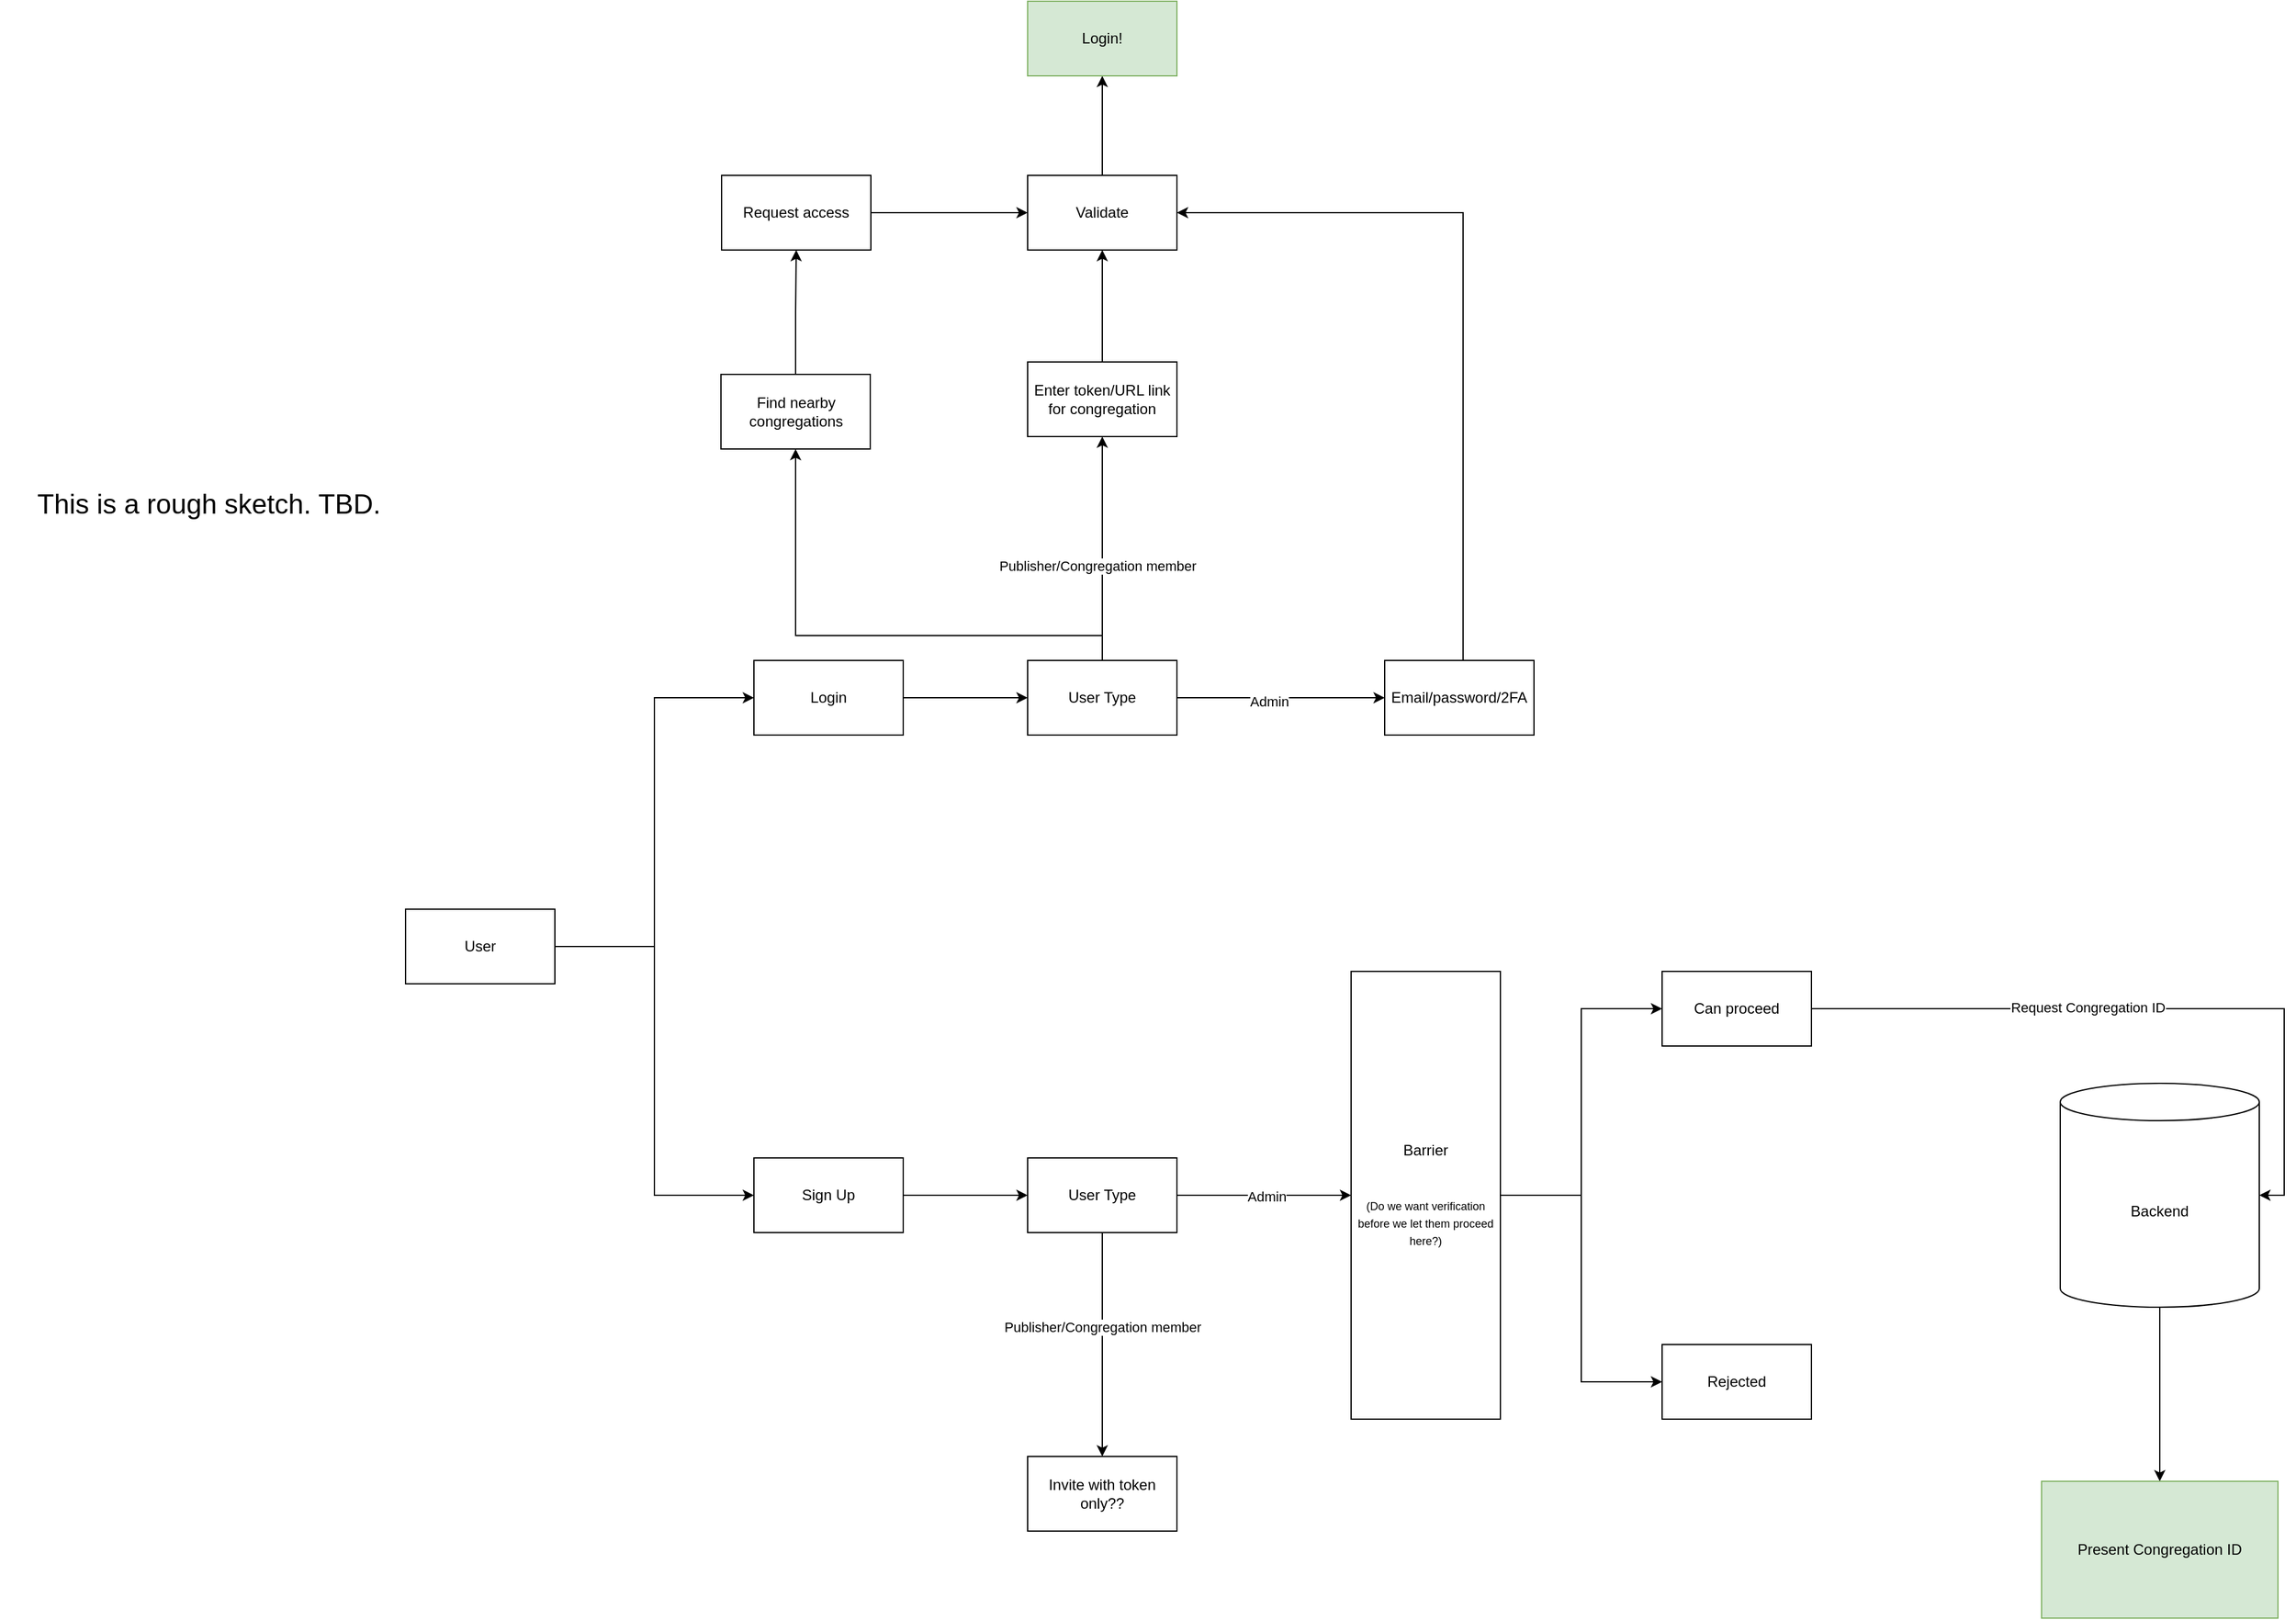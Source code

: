 <mxfile version="21.8.0" type="github">
  <diagram name="User signup flow" id="o2GrZaCjWQQd2fSFEVUN">
    <mxGraphModel dx="3587" dy="2925" grid="1" gridSize="10" guides="1" tooltips="1" connect="1" arrows="1" fold="1" page="1" pageScale="1" pageWidth="827" pageHeight="1169" math="0" shadow="0">
      <root>
        <mxCell id="0" />
        <mxCell id="1" parent="0" />
        <mxCell id="fBh_FYKIKYjijbqq-Vlf-8" style="edgeStyle=orthogonalEdgeStyle;rounded=0;orthogonalLoop=1;jettySize=auto;html=1;entryX=0;entryY=0.5;entryDx=0;entryDy=0;" parent="1" source="fBh_FYKIKYjijbqq-Vlf-2" target="fBh_FYKIKYjijbqq-Vlf-4" edge="1">
          <mxGeometry relative="1" as="geometry" />
        </mxCell>
        <mxCell id="fBh_FYKIKYjijbqq-Vlf-9" style="edgeStyle=orthogonalEdgeStyle;rounded=0;orthogonalLoop=1;jettySize=auto;html=1;entryX=0;entryY=0.5;entryDx=0;entryDy=0;" parent="1" source="fBh_FYKIKYjijbqq-Vlf-2" target="fBh_FYKIKYjijbqq-Vlf-5" edge="1">
          <mxGeometry relative="1" as="geometry" />
        </mxCell>
        <mxCell id="fBh_FYKIKYjijbqq-Vlf-2" value="User" style="rounded=0;whiteSpace=wrap;html=1;" parent="1" vertex="1">
          <mxGeometry x="40" y="370" width="120" height="60" as="geometry" />
        </mxCell>
        <mxCell id="fBh_FYKIKYjijbqq-Vlf-3" value="&lt;font style=&quot;font-size: 22px;&quot;&gt;This is a rough sketch. TBD.&lt;/font&gt;" style="text;html=1;strokeColor=none;fillColor=none;align=center;verticalAlign=middle;whiteSpace=wrap;rounded=0;" parent="1" vertex="1">
          <mxGeometry x="-286" y="-20" width="336" height="130" as="geometry" />
        </mxCell>
        <mxCell id="fBh_FYKIKYjijbqq-Vlf-46" value="" style="edgeStyle=orthogonalEdgeStyle;rounded=0;orthogonalLoop=1;jettySize=auto;html=1;entryX=0;entryY=0.5;entryDx=0;entryDy=0;" parent="1" source="fBh_FYKIKYjijbqq-Vlf-4" target="fBh_FYKIKYjijbqq-Vlf-47" edge="1">
          <mxGeometry relative="1" as="geometry">
            <mxPoint x="480" y="250" as="targetPoint" />
          </mxGeometry>
        </mxCell>
        <mxCell id="fBh_FYKIKYjijbqq-Vlf-4" value="Login" style="rounded=0;whiteSpace=wrap;html=1;" parent="1" vertex="1">
          <mxGeometry x="320" y="170" width="120" height="60" as="geometry" />
        </mxCell>
        <mxCell id="fBh_FYKIKYjijbqq-Vlf-19" style="edgeStyle=orthogonalEdgeStyle;rounded=0;orthogonalLoop=1;jettySize=auto;html=1;entryX=0;entryY=0.5;entryDx=0;entryDy=0;" parent="1" source="fBh_FYKIKYjijbqq-Vlf-5" target="fBh_FYKIKYjijbqq-Vlf-16" edge="1">
          <mxGeometry relative="1" as="geometry" />
        </mxCell>
        <mxCell id="fBh_FYKIKYjijbqq-Vlf-5" value="Sign Up" style="rounded=0;whiteSpace=wrap;html=1;" parent="1" vertex="1">
          <mxGeometry x="320" y="570" width="120" height="60" as="geometry" />
        </mxCell>
        <mxCell id="fBh_FYKIKYjijbqq-Vlf-14" value="Invite with token only??" style="rounded=0;whiteSpace=wrap;html=1;" parent="1" vertex="1">
          <mxGeometry x="540" y="810" width="120" height="60" as="geometry" />
        </mxCell>
        <mxCell id="fBh_FYKIKYjijbqq-Vlf-17" style="edgeStyle=orthogonalEdgeStyle;rounded=0;orthogonalLoop=1;jettySize=auto;html=1;entryX=0.5;entryY=0;entryDx=0;entryDy=0;" parent="1" source="fBh_FYKIKYjijbqq-Vlf-16" target="fBh_FYKIKYjijbqq-Vlf-14" edge="1">
          <mxGeometry relative="1" as="geometry" />
        </mxCell>
        <mxCell id="fBh_FYKIKYjijbqq-Vlf-18" value="Publisher/Congregation member" style="edgeLabel;html=1;align=center;verticalAlign=middle;resizable=0;points=[];" parent="fBh_FYKIKYjijbqq-Vlf-17" vertex="1" connectable="0">
          <mxGeometry x="-0.16" relative="1" as="geometry">
            <mxPoint as="offset" />
          </mxGeometry>
        </mxCell>
        <mxCell id="fBh_FYKIKYjijbqq-Vlf-21" value="" style="edgeStyle=orthogonalEdgeStyle;rounded=0;orthogonalLoop=1;jettySize=auto;html=1;" parent="1" source="fBh_FYKIKYjijbqq-Vlf-16" target="fBh_FYKIKYjijbqq-Vlf-20" edge="1">
          <mxGeometry relative="1" as="geometry" />
        </mxCell>
        <mxCell id="fBh_FYKIKYjijbqq-Vlf-22" value="Admin" style="edgeLabel;html=1;align=center;verticalAlign=middle;resizable=0;points=[];" parent="fBh_FYKIKYjijbqq-Vlf-21" vertex="1" connectable="0">
          <mxGeometry x="0.025" y="-1" relative="1" as="geometry">
            <mxPoint as="offset" />
          </mxGeometry>
        </mxCell>
        <mxCell id="fBh_FYKIKYjijbqq-Vlf-16" value="User Type" style="rounded=0;whiteSpace=wrap;html=1;" parent="1" vertex="1">
          <mxGeometry x="540" y="570" width="120" height="60" as="geometry" />
        </mxCell>
        <mxCell id="fBh_FYKIKYjijbqq-Vlf-24" value="" style="edgeStyle=orthogonalEdgeStyle;rounded=0;orthogonalLoop=1;jettySize=auto;html=1;" parent="1" source="fBh_FYKIKYjijbqq-Vlf-20" target="fBh_FYKIKYjijbqq-Vlf-23" edge="1">
          <mxGeometry relative="1" as="geometry" />
        </mxCell>
        <mxCell id="fBh_FYKIKYjijbqq-Vlf-35" value="" style="edgeStyle=orthogonalEdgeStyle;rounded=0;orthogonalLoop=1;jettySize=auto;html=1;" parent="1" source="fBh_FYKIKYjijbqq-Vlf-20" target="fBh_FYKIKYjijbqq-Vlf-34" edge="1">
          <mxGeometry relative="1" as="geometry" />
        </mxCell>
        <mxCell id="fBh_FYKIKYjijbqq-Vlf-20" value="Barrier&lt;br&gt;&lt;br&gt;&lt;br&gt;&lt;font style=&quot;font-size: 9px;&quot;&gt;(Do we want verification before we let them proceed here?)&lt;/font&gt;" style="rounded=0;whiteSpace=wrap;html=1;" parent="1" vertex="1">
          <mxGeometry x="800" y="420" width="120" height="360" as="geometry" />
        </mxCell>
        <mxCell id="fBh_FYKIKYjijbqq-Vlf-30" style="edgeStyle=orthogonalEdgeStyle;rounded=0;orthogonalLoop=1;jettySize=auto;html=1;entryX=1;entryY=0.5;entryDx=0;entryDy=0;entryPerimeter=0;" parent="1" source="fBh_FYKIKYjijbqq-Vlf-23" target="fBh_FYKIKYjijbqq-Vlf-27" edge="1">
          <mxGeometry relative="1" as="geometry">
            <mxPoint x="960" y="1280" as="targetPoint" />
          </mxGeometry>
        </mxCell>
        <mxCell id="fBh_FYKIKYjijbqq-Vlf-32" value="Request Congregation ID" style="edgeLabel;html=1;align=center;verticalAlign=middle;resizable=0;points=[];" parent="fBh_FYKIKYjijbqq-Vlf-30" vertex="1" connectable="0">
          <mxGeometry x="-0.193" y="1" relative="1" as="geometry">
            <mxPoint as="offset" />
          </mxGeometry>
        </mxCell>
        <mxCell id="fBh_FYKIKYjijbqq-Vlf-23" value="Can proceed" style="rounded=0;whiteSpace=wrap;html=1;" parent="1" vertex="1">
          <mxGeometry x="1050" y="420" width="120" height="60" as="geometry" />
        </mxCell>
        <mxCell id="fBh_FYKIKYjijbqq-Vlf-44" value="" style="edgeStyle=orthogonalEdgeStyle;rounded=0;orthogonalLoop=1;jettySize=auto;html=1;" parent="1" source="fBh_FYKIKYjijbqq-Vlf-27" target="fBh_FYKIKYjijbqq-Vlf-43" edge="1">
          <mxGeometry relative="1" as="geometry" />
        </mxCell>
        <mxCell id="fBh_FYKIKYjijbqq-Vlf-27" value="Backend" style="shape=cylinder3;whiteSpace=wrap;html=1;boundedLbl=1;backgroundOutline=1;size=15;" parent="1" vertex="1">
          <mxGeometry x="1370" y="510" width="160" height="180" as="geometry" />
        </mxCell>
        <mxCell id="fBh_FYKIKYjijbqq-Vlf-34" value="Rejected" style="whiteSpace=wrap;html=1;rounded=0;" parent="1" vertex="1">
          <mxGeometry x="1050" y="720" width="120" height="60" as="geometry" />
        </mxCell>
        <mxCell id="fBh_FYKIKYjijbqq-Vlf-43" value="Present Congregation ID" style="whiteSpace=wrap;html=1;fillColor=#d5e8d4;strokeColor=#82b366;" parent="1" vertex="1">
          <mxGeometry x="1355" y="830" width="190" height="110" as="geometry" />
        </mxCell>
        <mxCell id="fBh_FYKIKYjijbqq-Vlf-49" value="" style="edgeStyle=orthogonalEdgeStyle;rounded=0;orthogonalLoop=1;jettySize=auto;html=1;" parent="1" source="fBh_FYKIKYjijbqq-Vlf-47" target="fBh_FYKIKYjijbqq-Vlf-48" edge="1">
          <mxGeometry relative="1" as="geometry" />
        </mxCell>
        <mxCell id="fBh_FYKIKYjijbqq-Vlf-50" value="Publisher/Congregation member" style="edgeLabel;html=1;align=center;verticalAlign=middle;resizable=0;points=[];" parent="fBh_FYKIKYjijbqq-Vlf-49" vertex="1" connectable="0">
          <mxGeometry x="-0.154" y="4" relative="1" as="geometry">
            <mxPoint as="offset" />
          </mxGeometry>
        </mxCell>
        <mxCell id="fBh_FYKIKYjijbqq-Vlf-56" value="" style="edgeStyle=orthogonalEdgeStyle;rounded=0;orthogonalLoop=1;jettySize=auto;html=1;" parent="1" source="fBh_FYKIKYjijbqq-Vlf-47" target="fBh_FYKIKYjijbqq-Vlf-55" edge="1">
          <mxGeometry relative="1" as="geometry" />
        </mxCell>
        <mxCell id="fBh_FYKIKYjijbqq-Vlf-58" value="Admin" style="edgeLabel;html=1;align=center;verticalAlign=middle;resizable=0;points=[];" parent="fBh_FYKIKYjijbqq-Vlf-56" vertex="1" connectable="0">
          <mxGeometry x="-0.114" y="-3" relative="1" as="geometry">
            <mxPoint as="offset" />
          </mxGeometry>
        </mxCell>
        <mxCell id="NmP0XAZTdI7223ewp8VS-2" style="edgeStyle=orthogonalEdgeStyle;rounded=0;orthogonalLoop=1;jettySize=auto;html=1;entryX=0.5;entryY=1;entryDx=0;entryDy=0;" edge="1" parent="1" source="fBh_FYKIKYjijbqq-Vlf-47" target="NmP0XAZTdI7223ewp8VS-1">
          <mxGeometry relative="1" as="geometry">
            <Array as="points">
              <mxPoint x="600" y="150" />
              <mxPoint x="353" y="150" />
            </Array>
          </mxGeometry>
        </mxCell>
        <mxCell id="fBh_FYKIKYjijbqq-Vlf-47" value="User Type" style="rounded=0;whiteSpace=wrap;html=1;" parent="1" vertex="1">
          <mxGeometry x="540" y="170" width="120" height="60" as="geometry" />
        </mxCell>
        <mxCell id="fBh_FYKIKYjijbqq-Vlf-52" value="" style="edgeStyle=orthogonalEdgeStyle;rounded=0;orthogonalLoop=1;jettySize=auto;html=1;" parent="1" source="fBh_FYKIKYjijbqq-Vlf-48" target="fBh_FYKIKYjijbqq-Vlf-51" edge="1">
          <mxGeometry relative="1" as="geometry" />
        </mxCell>
        <mxCell id="fBh_FYKIKYjijbqq-Vlf-48" value="Enter token/URL link for congregation" style="rounded=0;whiteSpace=wrap;html=1;" parent="1" vertex="1">
          <mxGeometry x="540" y="-70" width="120" height="60" as="geometry" />
        </mxCell>
        <mxCell id="fBh_FYKIKYjijbqq-Vlf-54" value="" style="edgeStyle=orthogonalEdgeStyle;rounded=0;orthogonalLoop=1;jettySize=auto;html=1;" parent="1" source="fBh_FYKIKYjijbqq-Vlf-51" target="fBh_FYKIKYjijbqq-Vlf-53" edge="1">
          <mxGeometry relative="1" as="geometry" />
        </mxCell>
        <mxCell id="fBh_FYKIKYjijbqq-Vlf-51" value="Validate" style="rounded=0;whiteSpace=wrap;html=1;" parent="1" vertex="1">
          <mxGeometry x="540" y="-220" width="120" height="60" as="geometry" />
        </mxCell>
        <mxCell id="fBh_FYKIKYjijbqq-Vlf-53" value="Login!" style="rounded=0;whiteSpace=wrap;html=1;fillColor=#d5e8d4;strokeColor=#82b366;" parent="1" vertex="1">
          <mxGeometry x="540" y="-360" width="120" height="60" as="geometry" />
        </mxCell>
        <mxCell id="fBh_FYKIKYjijbqq-Vlf-63" style="edgeStyle=orthogonalEdgeStyle;rounded=0;orthogonalLoop=1;jettySize=auto;html=1;entryX=1;entryY=0.5;entryDx=0;entryDy=0;" parent="1" source="fBh_FYKIKYjijbqq-Vlf-55" target="fBh_FYKIKYjijbqq-Vlf-51" edge="1">
          <mxGeometry relative="1" as="geometry">
            <Array as="points">
              <mxPoint x="890" y="-190" />
            </Array>
          </mxGeometry>
        </mxCell>
        <mxCell id="fBh_FYKIKYjijbqq-Vlf-55" value="Email/password/2FA" style="rounded=0;whiteSpace=wrap;html=1;" parent="1" vertex="1">
          <mxGeometry x="827" y="170" width="120" height="60" as="geometry" />
        </mxCell>
        <mxCell id="NmP0XAZTdI7223ewp8VS-6" value="" style="edgeStyle=orthogonalEdgeStyle;rounded=0;orthogonalLoop=1;jettySize=auto;html=1;" edge="1" parent="1" source="NmP0XAZTdI7223ewp8VS-1" target="NmP0XAZTdI7223ewp8VS-5">
          <mxGeometry relative="1" as="geometry" />
        </mxCell>
        <mxCell id="NmP0XAZTdI7223ewp8VS-1" value="Find nearby congregations" style="rounded=0;whiteSpace=wrap;html=1;" vertex="1" parent="1">
          <mxGeometry x="293.5" y="-60" width="120" height="60" as="geometry" />
        </mxCell>
        <mxCell id="NmP0XAZTdI7223ewp8VS-7" style="edgeStyle=orthogonalEdgeStyle;rounded=0;orthogonalLoop=1;jettySize=auto;html=1;entryX=0;entryY=0.5;entryDx=0;entryDy=0;" edge="1" parent="1" source="NmP0XAZTdI7223ewp8VS-5" target="fBh_FYKIKYjijbqq-Vlf-51">
          <mxGeometry relative="1" as="geometry" />
        </mxCell>
        <mxCell id="NmP0XAZTdI7223ewp8VS-5" value="Request access" style="rounded=0;whiteSpace=wrap;html=1;" vertex="1" parent="1">
          <mxGeometry x="294" y="-220" width="120" height="60" as="geometry" />
        </mxCell>
      </root>
    </mxGraphModel>
  </diagram>
</mxfile>
